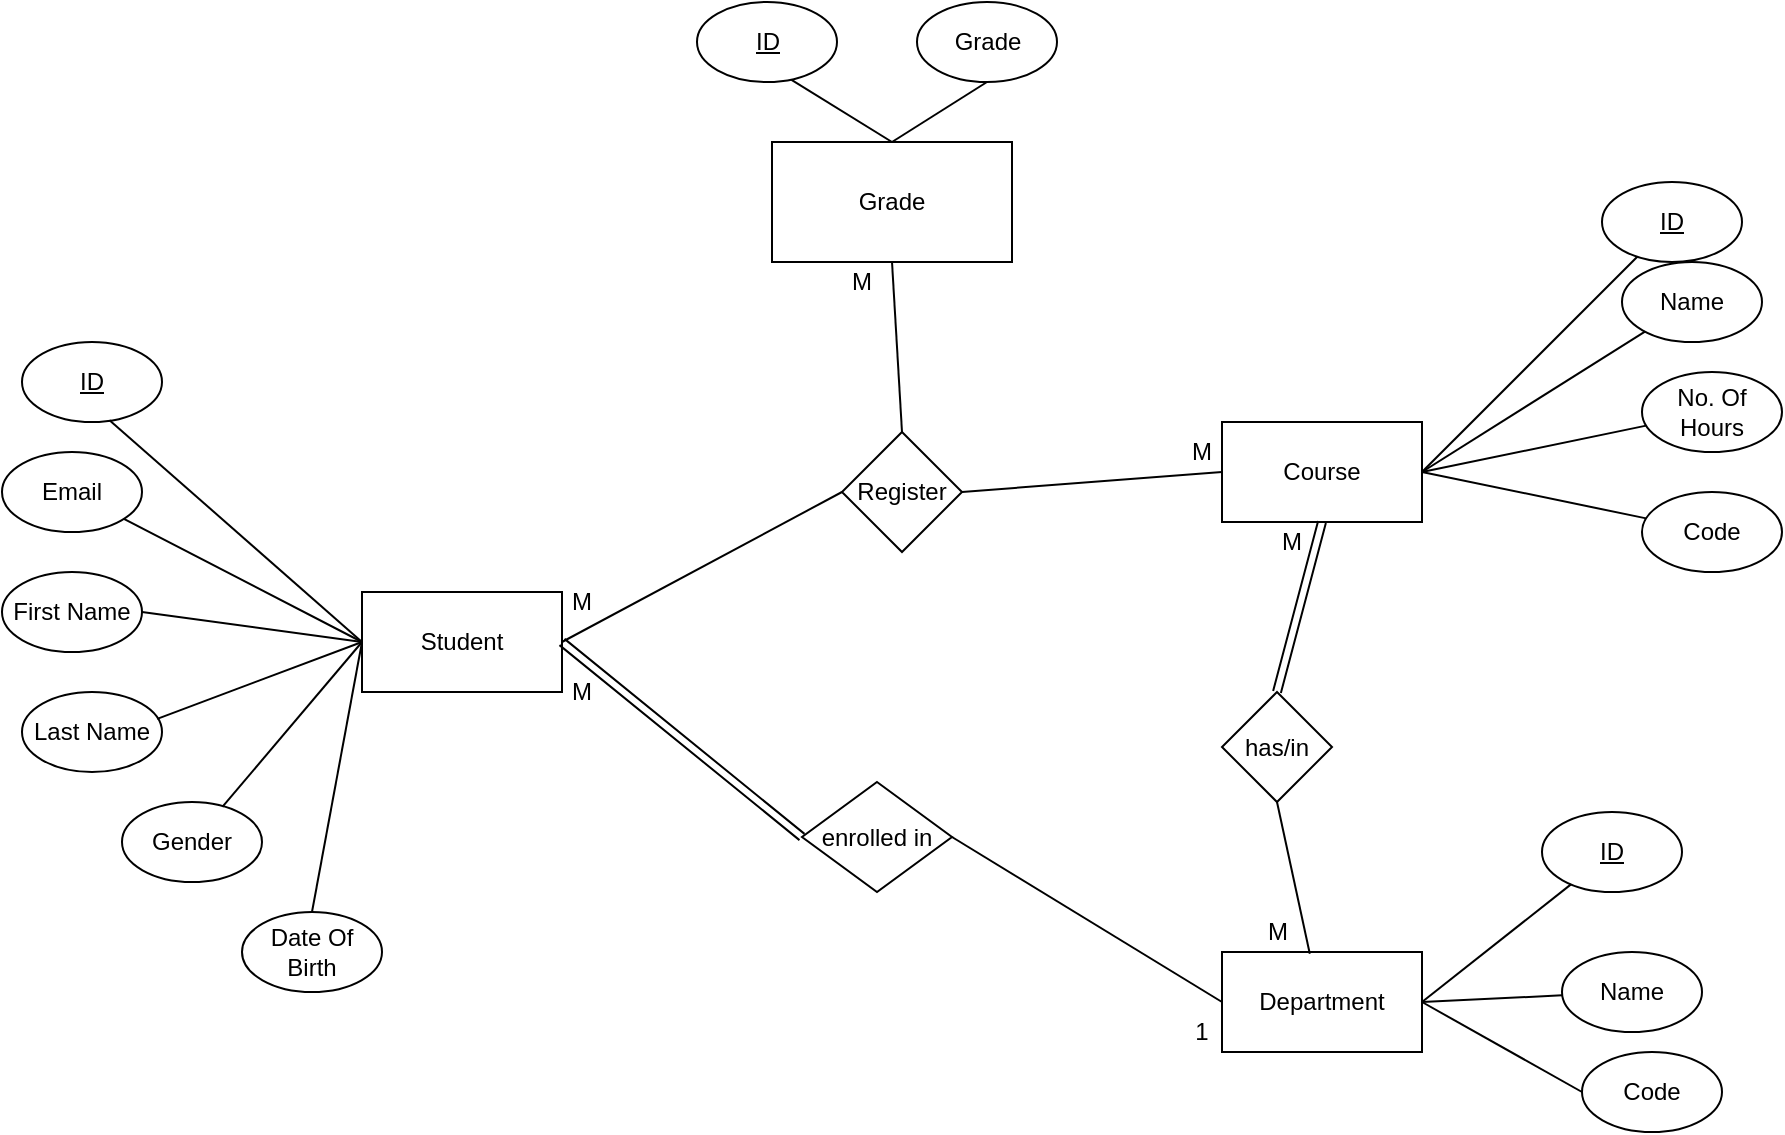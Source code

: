 <mxfile version="22.0.2" type="device">
  <diagram name="Page-1" id="oBozGiqKKd02g3VfJC30">
    <mxGraphModel dx="1486" dy="731" grid="1" gridSize="10" guides="1" tooltips="1" connect="1" arrows="1" fold="1" page="1" pageScale="1" pageWidth="850" pageHeight="1100" math="0" shadow="0">
      <root>
        <mxCell id="0" />
        <mxCell id="1" parent="0" />
        <mxCell id="vlsQt3YgnCiZvY81bwS3-1" value="Student" style="rounded=0;whiteSpace=wrap;html=1;" parent="1" vertex="1">
          <mxGeometry x="200" y="365" width="100" height="50" as="geometry" />
        </mxCell>
        <mxCell id="vlsQt3YgnCiZvY81bwS3-2" value="ID" style="ellipse;whiteSpace=wrap;html=1;fontStyle=4" parent="1" vertex="1">
          <mxGeometry x="30" y="240" width="70" height="40" as="geometry" />
        </mxCell>
        <mxCell id="vlsQt3YgnCiZvY81bwS3-3" value="Email" style="ellipse;whiteSpace=wrap;html=1;" parent="1" vertex="1">
          <mxGeometry x="20" y="295" width="70" height="40" as="geometry" />
        </mxCell>
        <mxCell id="vlsQt3YgnCiZvY81bwS3-4" value="First Name" style="ellipse;whiteSpace=wrap;html=1;" parent="1" vertex="1">
          <mxGeometry x="20" y="355" width="70" height="40" as="geometry" />
        </mxCell>
        <mxCell id="vlsQt3YgnCiZvY81bwS3-5" value="Last Name" style="ellipse;whiteSpace=wrap;html=1;" parent="1" vertex="1">
          <mxGeometry x="30" y="415" width="70" height="40" as="geometry" />
        </mxCell>
        <mxCell id="vlsQt3YgnCiZvY81bwS3-7" value="Gender" style="ellipse;whiteSpace=wrap;html=1;" parent="1" vertex="1">
          <mxGeometry x="80" y="470" width="70" height="40" as="geometry" />
        </mxCell>
        <mxCell id="vlsQt3YgnCiZvY81bwS3-10" value="" style="endArrow=none;html=1;rounded=0;entryX=0.625;entryY=0.977;entryDx=0;entryDy=0;entryPerimeter=0;exitX=0;exitY=0.5;exitDx=0;exitDy=0;" parent="1" source="vlsQt3YgnCiZvY81bwS3-1" target="vlsQt3YgnCiZvY81bwS3-2" edge="1">
          <mxGeometry width="50" height="50" relative="1" as="geometry">
            <mxPoint x="210" y="455" as="sourcePoint" />
            <mxPoint x="260" y="405" as="targetPoint" />
          </mxGeometry>
        </mxCell>
        <mxCell id="vlsQt3YgnCiZvY81bwS3-11" value="" style="endArrow=none;html=1;rounded=0;exitX=0;exitY=0.5;exitDx=0;exitDy=0;" parent="1" source="vlsQt3YgnCiZvY81bwS3-1" target="vlsQt3YgnCiZvY81bwS3-3" edge="1">
          <mxGeometry width="50" height="50" relative="1" as="geometry">
            <mxPoint x="180" y="465" as="sourcePoint" />
            <mxPoint x="230" y="415" as="targetPoint" />
          </mxGeometry>
        </mxCell>
        <mxCell id="vlsQt3YgnCiZvY81bwS3-12" value="" style="endArrow=none;html=1;rounded=0;entryX=0;entryY=0.5;entryDx=0;entryDy=0;exitX=1;exitY=0.5;exitDx=0;exitDy=0;" parent="1" source="vlsQt3YgnCiZvY81bwS3-4" target="vlsQt3YgnCiZvY81bwS3-1" edge="1">
          <mxGeometry width="50" height="50" relative="1" as="geometry">
            <mxPoint x="160" y="435" as="sourcePoint" />
            <mxPoint x="210" y="385" as="targetPoint" />
          </mxGeometry>
        </mxCell>
        <mxCell id="vlsQt3YgnCiZvY81bwS3-13" value="" style="endArrow=none;html=1;rounded=0;entryX=0;entryY=0.5;entryDx=0;entryDy=0;exitX=0.966;exitY=0.336;exitDx=0;exitDy=0;exitPerimeter=0;" parent="1" source="vlsQt3YgnCiZvY81bwS3-5" target="vlsQt3YgnCiZvY81bwS3-1" edge="1">
          <mxGeometry width="50" height="50" relative="1" as="geometry">
            <mxPoint x="160" y="475" as="sourcePoint" />
            <mxPoint x="210" y="425" as="targetPoint" />
          </mxGeometry>
        </mxCell>
        <mxCell id="vlsQt3YgnCiZvY81bwS3-14" value="" style="endArrow=none;html=1;rounded=0;entryX=0;entryY=0.5;entryDx=0;entryDy=0;exitX=0.717;exitY=0.062;exitDx=0;exitDy=0;exitPerimeter=0;" parent="1" source="vlsQt3YgnCiZvY81bwS3-7" target="vlsQt3YgnCiZvY81bwS3-1" edge="1">
          <mxGeometry width="50" height="50" relative="1" as="geometry">
            <mxPoint x="190" y="475" as="sourcePoint" />
            <mxPoint x="240" y="425" as="targetPoint" />
          </mxGeometry>
        </mxCell>
        <mxCell id="vlsQt3YgnCiZvY81bwS3-27" value="Course" style="rounded=0;whiteSpace=wrap;html=1;" parent="1" vertex="1">
          <mxGeometry x="630" y="280" width="100" height="50" as="geometry" />
        </mxCell>
        <mxCell id="vlsQt3YgnCiZvY81bwS3-28" value="Name" style="ellipse;whiteSpace=wrap;html=1;" parent="1" vertex="1">
          <mxGeometry x="830" y="200" width="70" height="40" as="geometry" />
        </mxCell>
        <mxCell id="vlsQt3YgnCiZvY81bwS3-29" value="&lt;u&gt;ID&lt;/u&gt;" style="ellipse;whiteSpace=wrap;html=1;" parent="1" vertex="1">
          <mxGeometry x="820" y="160" width="70" height="40" as="geometry" />
        </mxCell>
        <mxCell id="vlsQt3YgnCiZvY81bwS3-30" value="" style="endArrow=none;html=1;rounded=0;exitX=1;exitY=0.5;exitDx=0;exitDy=0;" parent="1" source="vlsQt3YgnCiZvY81bwS3-27" target="vlsQt3YgnCiZvY81bwS3-29" edge="1">
          <mxGeometry width="50" height="50" relative="1" as="geometry">
            <mxPoint x="710" y="260" as="sourcePoint" />
            <mxPoint x="760" y="330" as="targetPoint" />
          </mxGeometry>
        </mxCell>
        <mxCell id="vlsQt3YgnCiZvY81bwS3-31" value="" style="endArrow=none;html=1;rounded=0;entryX=1;entryY=0.5;entryDx=0;entryDy=0;" parent="1" source="vlsQt3YgnCiZvY81bwS3-28" target="vlsQt3YgnCiZvY81bwS3-27" edge="1">
          <mxGeometry width="50" height="50" relative="1" as="geometry">
            <mxPoint x="690" y="420" as="sourcePoint" />
            <mxPoint x="740" y="370" as="targetPoint" />
          </mxGeometry>
        </mxCell>
        <mxCell id="vlsQt3YgnCiZvY81bwS3-32" value="Department" style="rounded=0;whiteSpace=wrap;html=1;" parent="1" vertex="1">
          <mxGeometry x="630" y="545" width="100" height="50" as="geometry" />
        </mxCell>
        <mxCell id="vlsQt3YgnCiZvY81bwS3-33" value="Name" style="ellipse;whiteSpace=wrap;html=1;" parent="1" vertex="1">
          <mxGeometry x="800" y="545" width="70" height="40" as="geometry" />
        </mxCell>
        <mxCell id="vlsQt3YgnCiZvY81bwS3-34" value="&lt;u&gt;ID&lt;/u&gt;" style="ellipse;whiteSpace=wrap;html=1;" parent="1" vertex="1">
          <mxGeometry x="790" y="475" width="70" height="40" as="geometry" />
        </mxCell>
        <mxCell id="vlsQt3YgnCiZvY81bwS3-35" value="" style="endArrow=none;html=1;rounded=0;exitX=1;exitY=0.5;exitDx=0;exitDy=0;" parent="1" source="vlsQt3YgnCiZvY81bwS3-32" target="vlsQt3YgnCiZvY81bwS3-34" edge="1">
          <mxGeometry width="50" height="50" relative="1" as="geometry">
            <mxPoint x="710" y="525" as="sourcePoint" />
            <mxPoint x="760" y="595" as="targetPoint" />
          </mxGeometry>
        </mxCell>
        <mxCell id="vlsQt3YgnCiZvY81bwS3-36" value="" style="endArrow=none;html=1;rounded=0;entryX=1;entryY=0.5;entryDx=0;entryDy=0;" parent="1" source="vlsQt3YgnCiZvY81bwS3-33" target="vlsQt3YgnCiZvY81bwS3-32" edge="1">
          <mxGeometry width="50" height="50" relative="1" as="geometry">
            <mxPoint x="690" y="685" as="sourcePoint" />
            <mxPoint x="740" y="635" as="targetPoint" />
          </mxGeometry>
        </mxCell>
        <mxCell id="vlsQt3YgnCiZvY81bwS3-41" value="Grade" style="ellipse;whiteSpace=wrap;html=1;" parent="1" vertex="1">
          <mxGeometry x="477.5" y="70" width="70" height="40" as="geometry" />
        </mxCell>
        <mxCell id="vlsQt3YgnCiZvY81bwS3-44" value="" style="endArrow=none;html=1;rounded=0;exitX=1;exitY=0.5;exitDx=0;exitDy=0;entryX=0;entryY=0.5;entryDx=0;entryDy=0;" parent="1" source="vlsQt3YgnCiZvY81bwS3-1" target="vlsQt3YgnCiZvY81bwS3-43" edge="1">
          <mxGeometry width="50" height="50" relative="1" as="geometry">
            <mxPoint x="250" y="360" as="sourcePoint" />
            <mxPoint x="410" y="315" as="targetPoint" />
          </mxGeometry>
        </mxCell>
        <mxCell id="vlsQt3YgnCiZvY81bwS3-45" value="" style="endArrow=none;html=1;rounded=0;entryX=0;entryY=0.5;entryDx=0;entryDy=0;exitX=1;exitY=0.5;exitDx=0;exitDy=0;" parent="1" source="vlsQt3YgnCiZvY81bwS3-43" target="vlsQt3YgnCiZvY81bwS3-27" edge="1">
          <mxGeometry width="50" height="50" relative="1" as="geometry">
            <mxPoint x="530" y="315" as="sourcePoint" />
            <mxPoint x="560" y="370" as="targetPoint" />
          </mxGeometry>
        </mxCell>
        <mxCell id="vlsQt3YgnCiZvY81bwS3-46" value="has/in" style="rhombus;whiteSpace=wrap;html=1;" parent="1" vertex="1">
          <mxGeometry x="630" y="415" width="55" height="55" as="geometry" />
        </mxCell>
        <mxCell id="vlsQt3YgnCiZvY81bwS3-47" value="" style="endArrow=none;html=1;rounded=0;entryX=0.5;entryY=1;entryDx=0;entryDy=0;exitX=0.5;exitY=0;exitDx=0;exitDy=0;shape=link;" parent="1" source="vlsQt3YgnCiZvY81bwS3-46" target="vlsQt3YgnCiZvY81bwS3-27" edge="1">
          <mxGeometry width="50" height="50" relative="1" as="geometry">
            <mxPoint x="590" y="400" as="sourcePoint" />
            <mxPoint x="640" y="350" as="targetPoint" />
          </mxGeometry>
        </mxCell>
        <mxCell id="vlsQt3YgnCiZvY81bwS3-48" value="" style="endArrow=none;html=1;rounded=0;entryX=0.5;entryY=1;entryDx=0;entryDy=0;exitX=0.439;exitY=0.018;exitDx=0;exitDy=0;exitPerimeter=0;" parent="1" source="vlsQt3YgnCiZvY81bwS3-32" target="vlsQt3YgnCiZvY81bwS3-46" edge="1">
          <mxGeometry width="50" height="50" relative="1" as="geometry">
            <mxPoint x="500" y="510" as="sourcePoint" />
            <mxPoint x="550" y="460" as="targetPoint" />
          </mxGeometry>
        </mxCell>
        <mxCell id="vlsQt3YgnCiZvY81bwS3-49" value="enrolled in" style="rhombus;whiteSpace=wrap;html=1;" parent="1" vertex="1">
          <mxGeometry x="420" y="460" width="75" height="55" as="geometry" />
        </mxCell>
        <mxCell id="vlsQt3YgnCiZvY81bwS3-50" value="" style="endArrow=none;html=1;rounded=0;entryX=1;entryY=0.5;entryDx=0;entryDy=0;exitX=0;exitY=0.5;exitDx=0;exitDy=0;shape=link;" parent="1" source="vlsQt3YgnCiZvY81bwS3-49" target="vlsQt3YgnCiZvY81bwS3-1" edge="1">
          <mxGeometry width="50" height="50" relative="1" as="geometry">
            <mxPoint x="340" y="520" as="sourcePoint" />
            <mxPoint x="390" y="470" as="targetPoint" />
          </mxGeometry>
        </mxCell>
        <mxCell id="vlsQt3YgnCiZvY81bwS3-51" value="" style="endArrow=none;html=1;rounded=0;entryX=0;entryY=0.5;entryDx=0;entryDy=0;exitX=1;exitY=0.5;exitDx=0;exitDy=0;" parent="1" source="vlsQt3YgnCiZvY81bwS3-49" target="vlsQt3YgnCiZvY81bwS3-32" edge="1">
          <mxGeometry width="50" height="50" relative="1" as="geometry">
            <mxPoint x="480" y="590" as="sourcePoint" />
            <mxPoint x="530" y="540" as="targetPoint" />
          </mxGeometry>
        </mxCell>
        <mxCell id="vlsQt3YgnCiZvY81bwS3-53" value="M" style="text;html=1;strokeColor=none;fillColor=none;align=center;verticalAlign=middle;whiteSpace=wrap;rounded=0;" parent="1" vertex="1">
          <mxGeometry x="290" y="405" width="40" height="20" as="geometry" />
        </mxCell>
        <mxCell id="vlsQt3YgnCiZvY81bwS3-57" value="1" style="text;html=1;strokeColor=none;fillColor=none;align=center;verticalAlign=middle;whiteSpace=wrap;rounded=0;" parent="1" vertex="1">
          <mxGeometry x="600" y="575" width="40" height="20" as="geometry" />
        </mxCell>
        <mxCell id="vlsQt3YgnCiZvY81bwS3-58" value="M" style="text;html=1;strokeColor=none;fillColor=none;align=center;verticalAlign=middle;whiteSpace=wrap;rounded=0;" parent="1" vertex="1">
          <mxGeometry x="290" y="360" width="40" height="20" as="geometry" />
        </mxCell>
        <mxCell id="vlsQt3YgnCiZvY81bwS3-59" value="M" style="text;html=1;strokeColor=none;fillColor=none;align=center;verticalAlign=middle;whiteSpace=wrap;rounded=0;" parent="1" vertex="1">
          <mxGeometry x="600" y="285" width="40" height="20" as="geometry" />
        </mxCell>
        <mxCell id="vlsQt3YgnCiZvY81bwS3-60" value="M" style="text;html=1;strokeColor=none;fillColor=none;align=center;verticalAlign=middle;whiteSpace=wrap;rounded=0;" parent="1" vertex="1">
          <mxGeometry x="637.5" y="525" width="40" height="20" as="geometry" />
        </mxCell>
        <mxCell id="vlsQt3YgnCiZvY81bwS3-61" value="M" style="text;html=1;strokeColor=none;fillColor=none;align=center;verticalAlign=middle;whiteSpace=wrap;rounded=0;" parent="1" vertex="1">
          <mxGeometry x="645" y="330" width="40" height="20" as="geometry" />
        </mxCell>
        <mxCell id="vlsQt3YgnCiZvY81bwS3-65" value="" style="endArrow=none;html=1;rounded=0;entryX=0.5;entryY=1;entryDx=0;entryDy=0;exitX=0.5;exitY=0;exitDx=0;exitDy=0;" parent="1" source="rGV1TPFnYJHoJYTPXf2p-1" target="vlsQt3YgnCiZvY81bwS3-41" edge="1">
          <mxGeometry width="50" height="50" relative="1" as="geometry">
            <mxPoint x="437.5" y="160" as="sourcePoint" />
            <mxPoint x="419.6" y="110.9" as="targetPoint" />
          </mxGeometry>
        </mxCell>
        <mxCell id="qsHT98boOKy2ws600NiJ-1" value="Date Of Birth" style="ellipse;whiteSpace=wrap;html=1;fontStyle=0" parent="1" vertex="1">
          <mxGeometry x="140" y="525" width="70" height="40" as="geometry" />
        </mxCell>
        <mxCell id="qsHT98boOKy2ws600NiJ-2" value="" style="endArrow=none;html=1;rounded=0;entryX=0;entryY=0.5;entryDx=0;entryDy=0;exitX=0.5;exitY=0;exitDx=0;exitDy=0;" parent="1" source="qsHT98boOKy2ws600NiJ-1" target="vlsQt3YgnCiZvY81bwS3-1" edge="1">
          <mxGeometry width="50" height="50" relative="1" as="geometry">
            <mxPoint x="190" y="520" as="sourcePoint" />
            <mxPoint x="240" y="470" as="targetPoint" />
          </mxGeometry>
        </mxCell>
        <mxCell id="qsHT98boOKy2ws600NiJ-3" value="No. Of Hours" style="ellipse;whiteSpace=wrap;html=1;" parent="1" vertex="1">
          <mxGeometry x="840" y="255" width="70" height="40" as="geometry" />
        </mxCell>
        <mxCell id="qsHT98boOKy2ws600NiJ-4" value="" style="endArrow=none;html=1;rounded=0;exitX=1;exitY=0.5;exitDx=0;exitDy=0;" parent="1" source="vlsQt3YgnCiZvY81bwS3-27" target="qsHT98boOKy2ws600NiJ-3" edge="1">
          <mxGeometry width="50" height="50" relative="1" as="geometry">
            <mxPoint x="750" y="410" as="sourcePoint" />
            <mxPoint x="800" y="360" as="targetPoint" />
          </mxGeometry>
        </mxCell>
        <mxCell id="qsHT98boOKy2ws600NiJ-5" value="Code" style="ellipse;whiteSpace=wrap;html=1;" parent="1" vertex="1">
          <mxGeometry x="840" y="315" width="70" height="40" as="geometry" />
        </mxCell>
        <mxCell id="qsHT98boOKy2ws600NiJ-6" value="" style="endArrow=none;html=1;rounded=0;entryX=1;entryY=0.5;entryDx=0;entryDy=0;" parent="1" source="qsHT98boOKy2ws600NiJ-5" target="vlsQt3YgnCiZvY81bwS3-27" edge="1">
          <mxGeometry width="50" height="50" relative="1" as="geometry">
            <mxPoint x="640" y="410" as="sourcePoint" />
            <mxPoint x="690" y="360" as="targetPoint" />
          </mxGeometry>
        </mxCell>
        <mxCell id="qsHT98boOKy2ws600NiJ-7" value="Code" style="ellipse;whiteSpace=wrap;html=1;" parent="1" vertex="1">
          <mxGeometry x="810" y="595" width="70" height="40" as="geometry" />
        </mxCell>
        <mxCell id="qsHT98boOKy2ws600NiJ-8" value="" style="endArrow=none;html=1;rounded=0;entryX=1;entryY=0.5;entryDx=0;entryDy=0;exitX=0;exitY=0.5;exitDx=0;exitDy=0;" parent="1" source="qsHT98boOKy2ws600NiJ-7" target="vlsQt3YgnCiZvY81bwS3-32" edge="1">
          <mxGeometry width="50" height="50" relative="1" as="geometry">
            <mxPoint x="710" y="640" as="sourcePoint" />
            <mxPoint x="760" y="590" as="targetPoint" />
          </mxGeometry>
        </mxCell>
        <mxCell id="rGV1TPFnYJHoJYTPXf2p-1" value="Grade" style="rounded=0;whiteSpace=wrap;html=1;" parent="1" vertex="1">
          <mxGeometry x="405" y="140" width="120" height="60" as="geometry" />
        </mxCell>
        <mxCell id="rGV1TPFnYJHoJYTPXf2p-3" value="ID" style="ellipse;whiteSpace=wrap;html=1;fontStyle=4" parent="1" vertex="1">
          <mxGeometry x="367.5" y="70" width="70" height="40" as="geometry" />
        </mxCell>
        <mxCell id="rGV1TPFnYJHoJYTPXf2p-5" value="" style="endArrow=none;html=1;rounded=0;entryX=0.675;entryY=0.973;entryDx=0;entryDy=0;entryPerimeter=0;exitX=0.5;exitY=0;exitDx=0;exitDy=0;" parent="1" source="rGV1TPFnYJHoJYTPXf2p-1" target="rGV1TPFnYJHoJYTPXf2p-3" edge="1">
          <mxGeometry width="50" height="50" relative="1" as="geometry">
            <mxPoint x="287.5" y="230" as="sourcePoint" />
            <mxPoint x="337.5" y="180" as="targetPoint" />
          </mxGeometry>
        </mxCell>
        <mxCell id="vlsQt3YgnCiZvY81bwS3-43" value="Register" style="rhombus;whiteSpace=wrap;html=1;" parent="1" vertex="1">
          <mxGeometry x="440" y="285" width="60" height="60" as="geometry" />
        </mxCell>
        <mxCell id="rGV1TPFnYJHoJYTPXf2p-11" value="" style="endArrow=none;html=1;rounded=0;entryX=0.5;entryY=1;entryDx=0;entryDy=0;exitX=0.5;exitY=0;exitDx=0;exitDy=0;" parent="1" source="vlsQt3YgnCiZvY81bwS3-43" target="rGV1TPFnYJHoJYTPXf2p-1" edge="1">
          <mxGeometry width="50" height="50" relative="1" as="geometry">
            <mxPoint x="360" y="270" as="sourcePoint" />
            <mxPoint x="410" y="220" as="targetPoint" />
          </mxGeometry>
        </mxCell>
        <mxCell id="rGV1TPFnYJHoJYTPXf2p-12" value="M" style="text;html=1;strokeColor=none;fillColor=none;align=center;verticalAlign=middle;whiteSpace=wrap;rounded=0;" parent="1" vertex="1">
          <mxGeometry x="430" y="200" width="40" height="20" as="geometry" />
        </mxCell>
      </root>
    </mxGraphModel>
  </diagram>
</mxfile>
